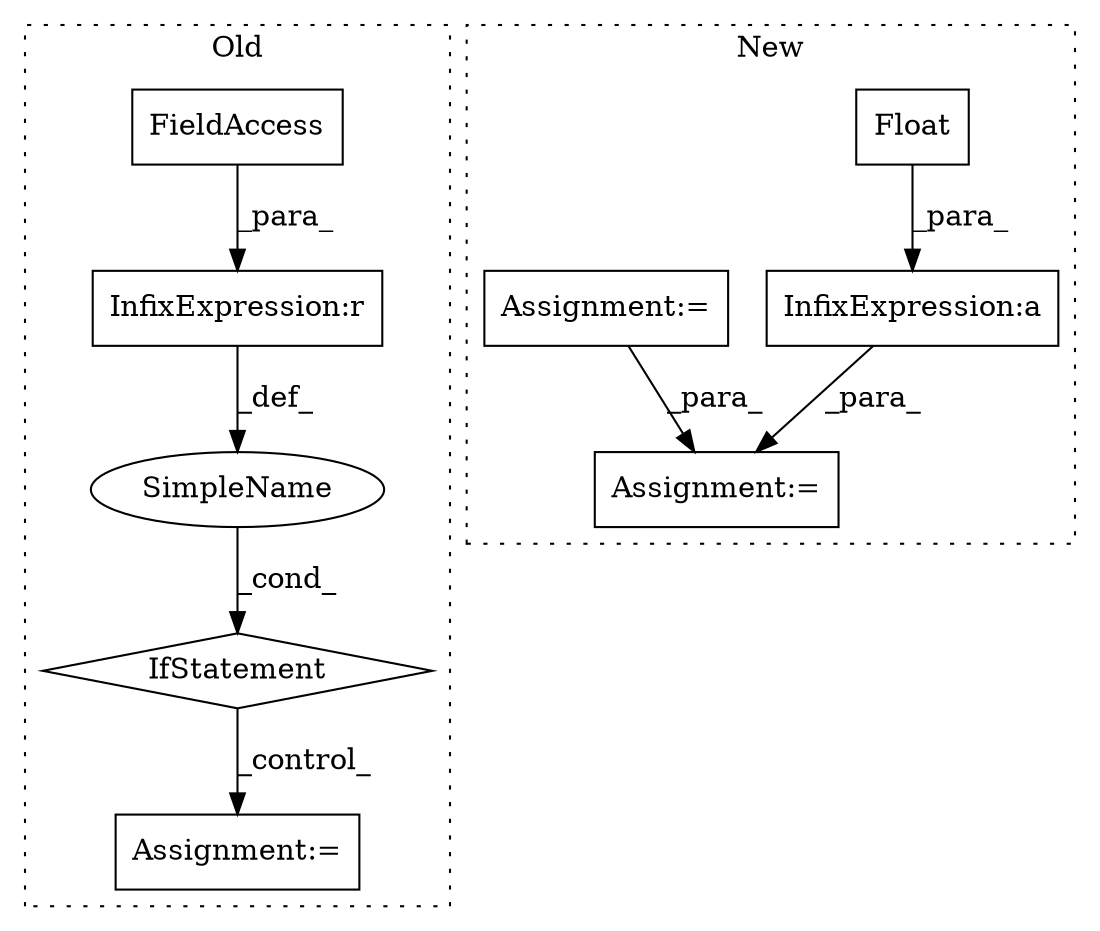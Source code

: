 digraph G {
subgraph cluster0 {
1 [label="IfStatement" a="25" s="1481,1520" l="4,2" shape="diamond"];
4 [label="Assignment:=" a="7" s="1721" l="1" shape="box"];
5 [label="SimpleName" a="42" s="" l="" shape="ellipse"];
6 [label="InfixExpression:r" a="27" s="1511" l="4" shape="box"];
8 [label="FieldAccess" a="22" s="1485" l="26" shape="box"];
label = "Old";
style="dotted";
}
subgraph cluster1 {
2 [label="Float" a="32" s="28767" l="7" shape="box"];
3 [label="Assignment:=" a="7" s="28875" l="1" shape="box"];
7 [label="Assignment:=" a="7" s="28800" l="1" shape="box"];
9 [label="InfixExpression:a" a="27" s="28912" l="3" shape="box"];
label = "New";
style="dotted";
}
1 -> 4 [label="_control_"];
2 -> 9 [label="_para_"];
5 -> 1 [label="_cond_"];
6 -> 5 [label="_def_"];
7 -> 3 [label="_para_"];
8 -> 6 [label="_para_"];
9 -> 3 [label="_para_"];
}